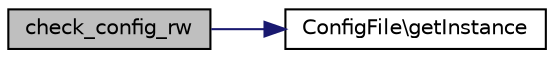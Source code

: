 digraph G
{
  edge [fontname="Helvetica",fontsize="10",labelfontname="Helvetica",labelfontsize="10"];
  node [fontname="Helvetica",fontsize="10",shape=record];
  rankdir="LR";
  Node1 [label="check_config_rw",height=0.2,width=0.4,color="black", fillcolor="grey75", style="filled" fontcolor="black"];
  Node1 -> Node2 [color="midnightblue",fontsize="10",style="solid",fontname="Helvetica"];
  Node2 [label="ConfigFile\\getInstance",height=0.2,width=0.4,color="black", fillcolor="white", style="filled",URL="$classConfigFile.html#a764353fcb126bed951fe51293be6463e",tooltip="Returns class instance."];
}
